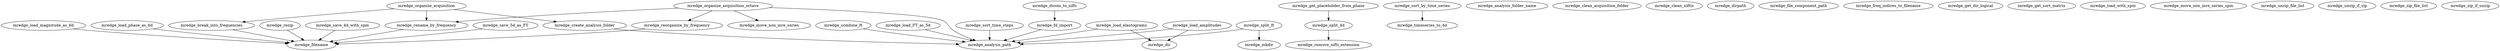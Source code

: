 /* Created by mdot for Matlab */
digraph m2html {
  mredge_break_into_frequencies -> mredge_filename;
  mredge_combine_ft -> mredge_analysis_path;
  mredge_create_analysis_folder -> mredge_analysis_path;
  mredge_dicom_to_nifti -> mredge_fd_import;
  mredge_fd_import -> mredge_analysis_path;
  mredge_get_placeholder_from_phase -> mredge_split_4d;
  mredge_load_FT_as_5d -> mredge_analysis_path;
  mredge_load_amplitudes -> mredge_analysis_path;
  mredge_load_amplitudes -> mredge_dir;
  mredge_load_elastograms -> mredge_analysis_path;
  mredge_load_elastograms -> mredge_dir;
  mredge_load_magnitude_as_6d -> mredge_filename;
  mredge_load_phase_as_6d -> mredge_filename;
  mredge_organize_acquisition -> mredge_break_into_frequencies;
  mredge_organize_acquisition -> mredge_create_analysis_folder;
  mredge_organize_acquisition -> mredge_rename_by_frequency;
  mredge_organize_acquisition_octave -> mredge_analysis_path;
  mredge_organize_acquisition_octave -> mredge_move_non_mre_series;
  mredge_organize_acquisition_octave -> mredge_rename_by_frequency;
  mredge_organize_acquisition_octave -> mredge_reorganize_by_frequency;
  mredge_rename_by_frequency -> mredge_filename;
  mredge_reorganize_by_frequency -> mredge_filename;
  mredge_rezip -> mredge_filename;
  mredge_save_4d_with_spm -> mredge_filename;
  mredge_save_5d_as_FT -> mredge_filename;
  mredge_sort_by_time_series -> mredge_timeseries_to_4d;
  mredge_sort_time_steps -> mredge_analysis_path;
  mredge_split_4d -> mredge_remove_nifti_extension;
  mredge_split_ft -> mredge_analysis_path;
  mredge_split_ft -> mredge_mkdir;

  mredge_analysis_folder_name [URL="mredge_analysis_folder_name.html"];
  mredge_analysis_path [URL="mredge_analysis_path.html"];
  mredge_break_into_frequencies [URL="mredge_break_into_frequencies.html"];
  mredge_clean_acquisition_folder [URL="mredge_clean_acquisition_folder.html"];
  mredge_clean_niftis [URL="mredge_clean_niftis.html"];
  mredge_combine_ft [URL="mredge_combine_ft.html"];
  mredge_create_analysis_folder [URL="mredge_create_analysis_folder.html"];
  mredge_dicom_to_nifti [URL="mredge_dicom_to_nifti.html"];
  mredge_dir [URL="mredge_dir.html"];
  mredge_dirpath [URL="mredge_dirpath.html"];
  mredge_fd_import [URL="mredge_fd_import.html"];
  mredge_file_component_path [URL="mredge_file_component_path.html"];
  mredge_filename [URL="mredge_filename.html"];
  mredge_freq_indices_to_filename [URL="mredge_freq_indices_to_filename.html"];
  mredge_get_dir_logical [URL="mredge_get_dir_logical.html"];
  mredge_get_placeholder_from_phase [URL="mredge_get_placeholder_from_phase.html"];
  mredge_get_sort_matrix [URL="mredge_get_sort_matrix.html"];
  mredge_load_FT_as_5d [URL="mredge_load_FT_as_5d.html"];
  mredge_load_amplitudes [URL="mredge_load_amplitudes.html"];
  mredge_load_elastograms [URL="mredge_load_elastograms.html"];
  mredge_load_magnitude_as_6d [URL="mredge_load_magnitude_as_6d.html"];
  mredge_load_phase_as_6d [URL="mredge_load_phase_as_6d.html"];
  mredge_load_with_spm [URL="mredge_load_with_spm.html"];
  mredge_mkdir [URL="mredge_mkdir.html"];
  mredge_move_non_mre_series [URL="mredge_move_non_mre_series.html"];
  mredge_move_non_mre_series_spm [URL="mredge_move_non_mre_series_spm.html"];
  mredge_organize_acquisition [URL="mredge_organize_acquisition.html"];
  mredge_organize_acquisition_octave [URL="mredge_organize_acquisition_octave.html"];
  mredge_remove_nifti_extension [URL="mredge_remove_nifti_extension.html"];
  mredge_rename_by_frequency [URL="mredge_rename_by_frequency.html"];
  mredge_reorganize_by_frequency [URL="mredge_reorganize_by_frequency.html"];
  mredge_rezip [URL="mredge_rezip.html"];
  mredge_save_4d_with_spm [URL="mredge_save_4d_with_spm.html"];
  mredge_save_5d_as_FT [URL="mredge_save_5d_as_FT.html"];
  mredge_sort_by_time_series [URL="mredge_sort_by_time_series.html"];
  mredge_sort_time_steps [URL="mredge_sort_time_steps.html"];
  mredge_split_4d [URL="mredge_split_4d.html"];
  mredge_split_ft [URL="mredge_split_ft.html"];
  mredge_timeseries_to_4d [URL="mredge_timeseries_to_4d.html"];
  mredge_unzip_file_list [URL="mredge_unzip_file_list.html"];
  mredge_unzip_if_zip [URL="mredge_unzip_if_zip.html"];
  mredge_zip_file_list [URL="mredge_zip_file_list.html"];
  mredge_zip_if_unzip [URL="mredge_zip_if_unzip.html"];
}